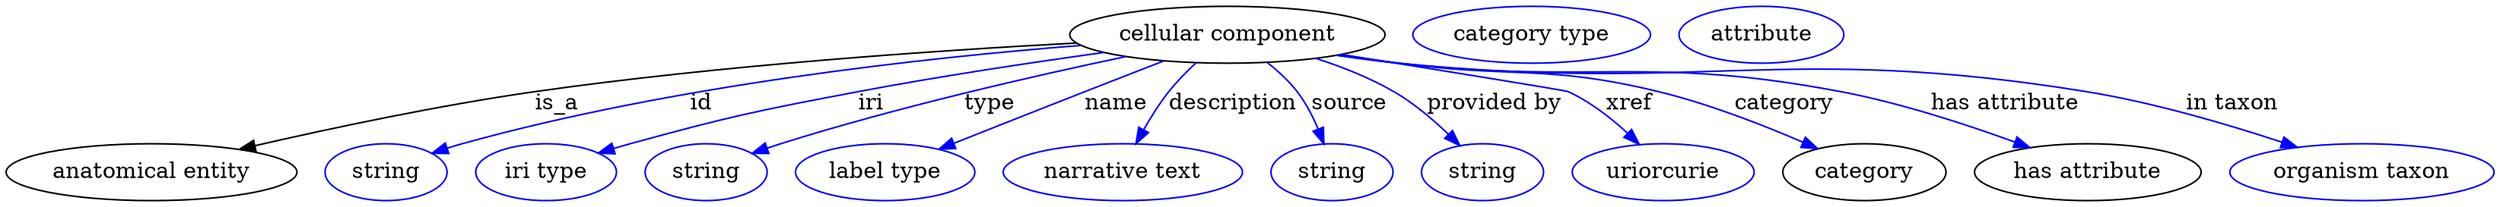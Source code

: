 digraph {
	graph [bb="0,0,1569.8,123"];
	node [label="\N"];
	"cellular component"	[height=0.5,
		label="cellular component",
		pos="770.64,105",
		width=2.7623];
	"anatomical entity"	[height=0.5,
		pos="91.642,18",
		width=2.5456];
	"cellular component" -> "anatomical entity"	[label=is_a,
		lp="347.64,61.5",
		pos="e,147.05,32.487 675.22,99.765 586.43,95.019 450.62,85.703 333.64,69 273.37,60.394 205.56,45.966 157.09,34.814"];
	id	[color=blue,
		height=0.5,
		label=string,
		pos="239.64,18",
		width=1.0652];
	"cellular component" -> id	[color=blue,
		label=id,
		lp="438.64,61.5",
		pos="e,268.63,29.99 678.38,98.241 580.08,90.441 420.62,72.987 287.64,36 284.53,35.135 281.34,34.172 278.14,33.155",
		style=solid];
	iri	[color=blue,
		height=0.5,
		label="iri type",
		pos="340.64,18",
		width=1.2277];
	"cellular component" -> iri	[color=blue,
		label=iri,
		lp="545.64,61.5",
		pos="e,373.94,29.93 692.45,93.8 647.1,87.499 588.98,78.764 537.64,69 473.56,56.813 457.58,53.14 394.64,36 391.06,35.026 387.37,33.97 \
383.67,32.877",
		style=solid];
	type	[color=blue,
		height=0.5,
		label=string,
		pos="441.64,18",
		width=1.0652];
	"cellular component" -> type	[color=blue,
		label=type,
		lp="620.64,61.5",
		pos="e,470.6,29.898 706.68,91.212 649.07,79.074 562.36,59.26 488.64,36 485.89,35.131 483.06,34.201 480.21,33.24",
		style=solid];
	name	[color=blue,
		height=0.5,
		label="label type",
		pos="554.64,18",
		width=1.5707];
	"cellular component" -> name	[color=blue,
		label=name,
		lp="700.64,61.5",
		pos="e,588.58,32.539 730.3,88.378 714.77,82.347 696.87,75.375 680.64,69 653.09,58.174 622.19,45.914 597.88,36.244",
		style=solid];
	description	[color=blue,
		height=0.5,
		label="narrative text",
		pos="704.64,18",
		width=2.0943];
	"cellular component" -> description	[color=blue,
		label=description,
		lp="774.14,61.5",
		pos="e,712.92,35.979 750.76,87.166 744.89,81.694 738.69,75.379 733.64,69 727.82,61.647 722.39,53.001 717.83,44.985",
		style=solid];
	source	[color=blue,
		height=0.5,
		label=string,
		pos="836.64,18",
		width=1.0652];
	"cellular component" -> source	[color=blue,
		label=source,
		lp="847.64,61.5",
		pos="e,831.54,35.85 795.84,87.354 802.56,82.065 809.4,75.803 814.64,69 820.08,61.951 824.48,53.351 827.88,45.285",
		style=solid];
	"provided by"	[color=blue,
		height=0.5,
		label=string,
		pos="931.64,18",
		width=1.0652];
	"cellular component" -> "provided by"	[color=blue,
		label="provided by",
		lp="939.14,61.5",
		pos="e,917.29,34.858 826.42,90.052 842.87,84.726 860.51,77.769 875.64,69 888.1,61.78 900.23,51.48 910,42.104",
		style=solid];
	xref	[color=blue,
		height=0.5,
		label=uriorcurie,
		pos="1045.6,18",
		width=1.5887];
	"cellular component" -> xref	[color=blue,
		label=xref,
		lp="1024.1,61.5",
		pos="e,1030.5,35.641 842.66,92.501 904.49,82.595 983.96,69.765 985.64,69 999.4,62.721 1012.6,52.419 1023,42.792",
		style=solid];
	category	[height=0.5,
		pos="1172.6,18",
		width=1.4263];
	"cellular component" -> category	[color=blue,
		label=category,
		lp="1122.1,61.5",
		pos="e,1143.1,32.871 841.74,92.325 854.03,90.445 866.7,88.595 878.64,87 951.32,77.296 971.39,86.305 1042.6,69 1074.2,61.334 1108.4,47.945 \
1133.9,36.95",
		style=solid];
	"has attribute"	[height=0.5,
		pos="1313.6,18",
		width=1.9859];
	"cellular component" -> "has attribute"	[color=blue,
		label="has attribute",
		lp="1261.6,61.5",
		pos="e,1277.1,33.532 840.23,92.086 852.98,90.176 866.19,88.379 878.64,87 1002.1,73.325 1035.6,92.137 1157.6,69 1195.5,61.832 1236.9,48.267 \
1267.6,37.072",
		style=solid];
	"in taxon"	[color=blue,
		height=0.5,
		label="organism taxon",
		pos="1486.6,18",
		width=2.3109];
	"cellular component" -> "in taxon"	[color=blue,
		label="in taxon",
		lp="1404.6,61.5",
		pos="e,1445.8,33.74 839.34,91.978 852.36,90.043 865.89,88.264 878.64,87 1070.8,67.959 1122.1,99.878 1312.6,69 1355,62.137 1401.7,48.374 \
1436,37.022",
		style=solid];
	"named thing_category"	[color=blue,
		height=0.5,
		label="category type",
		pos="962.64,105",
		width=2.0762];
	"organismal entity_has attribute"	[color=blue,
		height=0.5,
		label=attribute,
		pos="1107.6,105",
		width=1.4443];
}
